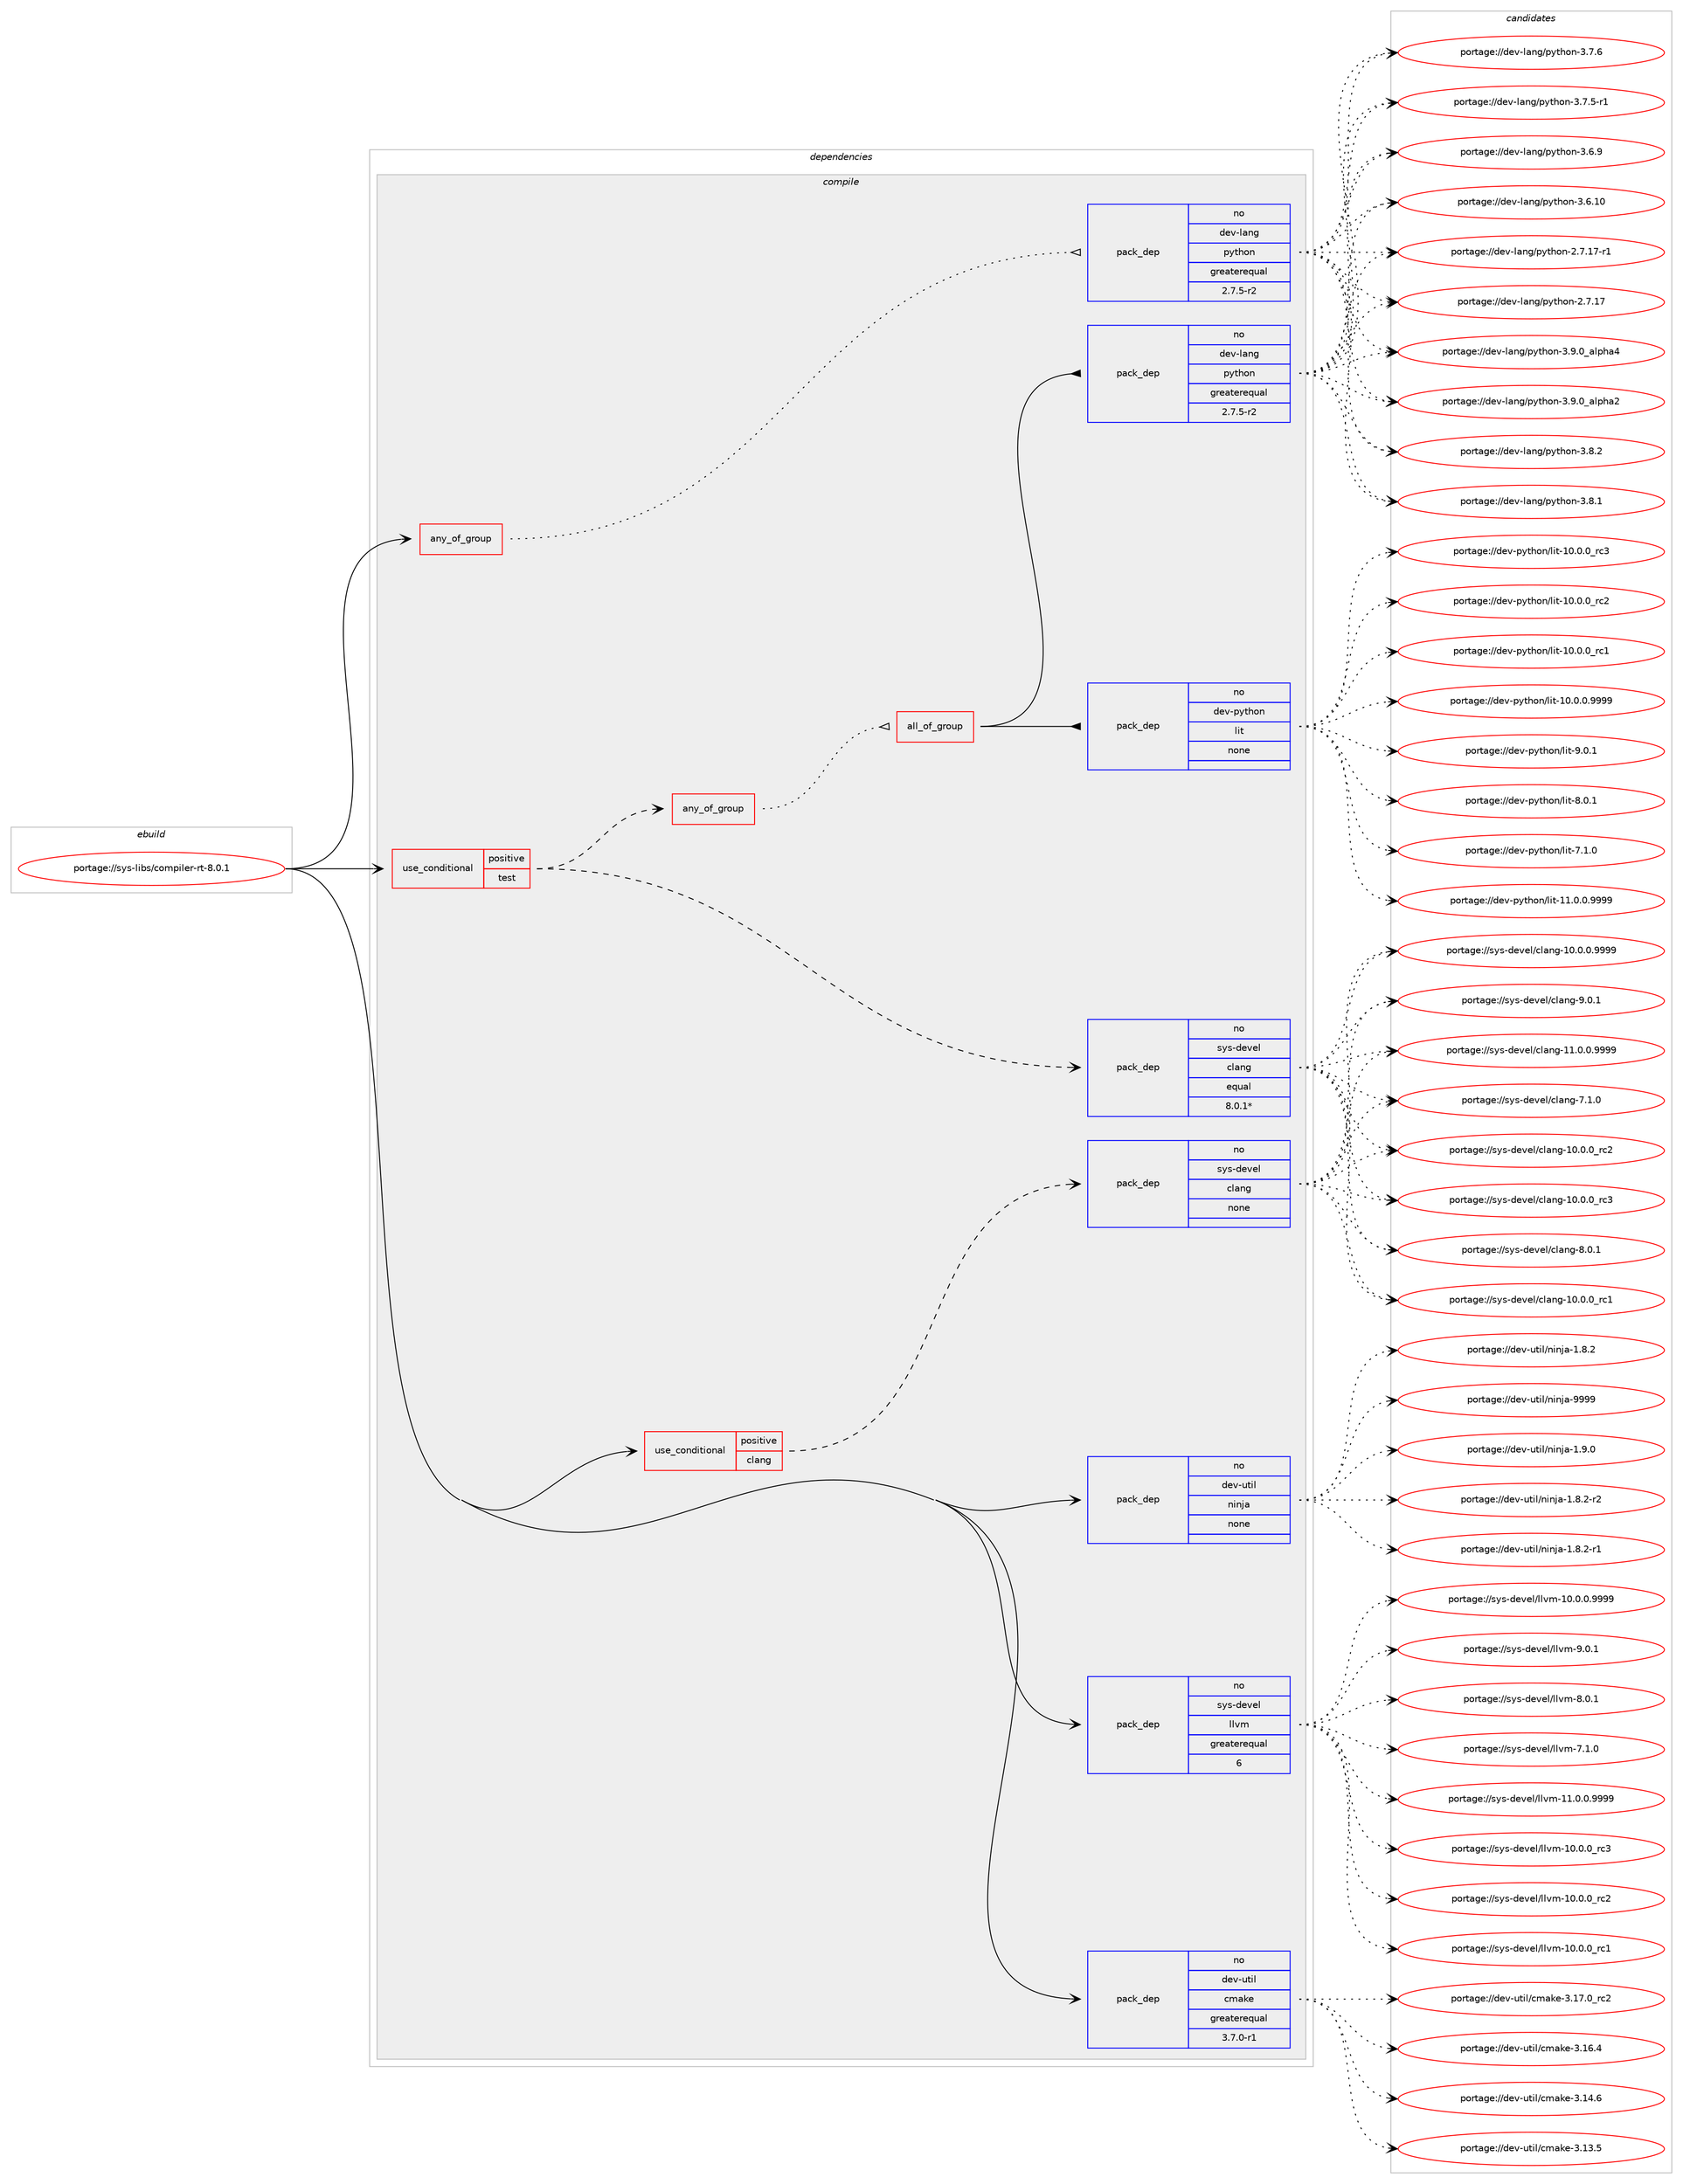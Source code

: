 digraph prolog {

# *************
# Graph options
# *************

newrank=true;
concentrate=true;
compound=true;
graph [rankdir=LR,fontname=Helvetica,fontsize=10,ranksep=1.5];#, ranksep=2.5, nodesep=0.2];
edge  [arrowhead=vee];
node  [fontname=Helvetica,fontsize=10];

# **********
# The ebuild
# **********

subgraph cluster_leftcol {
color=gray;
rank=same;
label=<<i>ebuild</i>>;
id [label="portage://sys-libs/compiler-rt-8.0.1", color=red, width=4, href="../sys-libs/compiler-rt-8.0.1.svg"];
}

# ****************
# The dependencies
# ****************

subgraph cluster_midcol {
color=gray;
label=<<i>dependencies</i>>;
subgraph cluster_compile {
fillcolor="#eeeeee";
style=filled;
label=<<i>compile</i>>;
subgraph any701 {
dependency27746 [label=<<TABLE BORDER="0" CELLBORDER="1" CELLSPACING="0" CELLPADDING="4"><TR><TD CELLPADDING="10">any_of_group</TD></TR></TABLE>>, shape=none, color=red];subgraph pack22067 {
dependency27747 [label=<<TABLE BORDER="0" CELLBORDER="1" CELLSPACING="0" CELLPADDING="4" WIDTH="220"><TR><TD ROWSPAN="6" CELLPADDING="30">pack_dep</TD></TR><TR><TD WIDTH="110">no</TD></TR><TR><TD>dev-lang</TD></TR><TR><TD>python</TD></TR><TR><TD>greaterequal</TD></TR><TR><TD>2.7.5-r2</TD></TR></TABLE>>, shape=none, color=blue];
}
dependency27746:e -> dependency27747:w [weight=20,style="dotted",arrowhead="oinv"];
}
id:e -> dependency27746:w [weight=20,style="solid",arrowhead="vee"];
subgraph cond4953 {
dependency27748 [label=<<TABLE BORDER="0" CELLBORDER="1" CELLSPACING="0" CELLPADDING="4"><TR><TD ROWSPAN="3" CELLPADDING="10">use_conditional</TD></TR><TR><TD>positive</TD></TR><TR><TD>clang</TD></TR></TABLE>>, shape=none, color=red];
subgraph pack22068 {
dependency27749 [label=<<TABLE BORDER="0" CELLBORDER="1" CELLSPACING="0" CELLPADDING="4" WIDTH="220"><TR><TD ROWSPAN="6" CELLPADDING="30">pack_dep</TD></TR><TR><TD WIDTH="110">no</TD></TR><TR><TD>sys-devel</TD></TR><TR><TD>clang</TD></TR><TR><TD>none</TD></TR><TR><TD></TD></TR></TABLE>>, shape=none, color=blue];
}
dependency27748:e -> dependency27749:w [weight=20,style="dashed",arrowhead="vee"];
}
id:e -> dependency27748:w [weight=20,style="solid",arrowhead="vee"];
subgraph cond4954 {
dependency27750 [label=<<TABLE BORDER="0" CELLBORDER="1" CELLSPACING="0" CELLPADDING="4"><TR><TD ROWSPAN="3" CELLPADDING="10">use_conditional</TD></TR><TR><TD>positive</TD></TR><TR><TD>test</TD></TR></TABLE>>, shape=none, color=red];
subgraph any702 {
dependency27751 [label=<<TABLE BORDER="0" CELLBORDER="1" CELLSPACING="0" CELLPADDING="4"><TR><TD CELLPADDING="10">any_of_group</TD></TR></TABLE>>, shape=none, color=red];subgraph all28 {
dependency27752 [label=<<TABLE BORDER="0" CELLBORDER="1" CELLSPACING="0" CELLPADDING="4"><TR><TD CELLPADDING="10">all_of_group</TD></TR></TABLE>>, shape=none, color=red];subgraph pack22069 {
dependency27753 [label=<<TABLE BORDER="0" CELLBORDER="1" CELLSPACING="0" CELLPADDING="4" WIDTH="220"><TR><TD ROWSPAN="6" CELLPADDING="30">pack_dep</TD></TR><TR><TD WIDTH="110">no</TD></TR><TR><TD>dev-lang</TD></TR><TR><TD>python</TD></TR><TR><TD>greaterequal</TD></TR><TR><TD>2.7.5-r2</TD></TR></TABLE>>, shape=none, color=blue];
}
dependency27752:e -> dependency27753:w [weight=20,style="solid",arrowhead="inv"];
subgraph pack22070 {
dependency27754 [label=<<TABLE BORDER="0" CELLBORDER="1" CELLSPACING="0" CELLPADDING="4" WIDTH="220"><TR><TD ROWSPAN="6" CELLPADDING="30">pack_dep</TD></TR><TR><TD WIDTH="110">no</TD></TR><TR><TD>dev-python</TD></TR><TR><TD>lit</TD></TR><TR><TD>none</TD></TR><TR><TD></TD></TR></TABLE>>, shape=none, color=blue];
}
dependency27752:e -> dependency27754:w [weight=20,style="solid",arrowhead="inv"];
}
dependency27751:e -> dependency27752:w [weight=20,style="dotted",arrowhead="oinv"];
}
dependency27750:e -> dependency27751:w [weight=20,style="dashed",arrowhead="vee"];
subgraph pack22071 {
dependency27755 [label=<<TABLE BORDER="0" CELLBORDER="1" CELLSPACING="0" CELLPADDING="4" WIDTH="220"><TR><TD ROWSPAN="6" CELLPADDING="30">pack_dep</TD></TR><TR><TD WIDTH="110">no</TD></TR><TR><TD>sys-devel</TD></TR><TR><TD>clang</TD></TR><TR><TD>equal</TD></TR><TR><TD>8.0.1*</TD></TR></TABLE>>, shape=none, color=blue];
}
dependency27750:e -> dependency27755:w [weight=20,style="dashed",arrowhead="vee"];
}
id:e -> dependency27750:w [weight=20,style="solid",arrowhead="vee"];
subgraph pack22072 {
dependency27756 [label=<<TABLE BORDER="0" CELLBORDER="1" CELLSPACING="0" CELLPADDING="4" WIDTH="220"><TR><TD ROWSPAN="6" CELLPADDING="30">pack_dep</TD></TR><TR><TD WIDTH="110">no</TD></TR><TR><TD>dev-util</TD></TR><TR><TD>cmake</TD></TR><TR><TD>greaterequal</TD></TR><TR><TD>3.7.0-r1</TD></TR></TABLE>>, shape=none, color=blue];
}
id:e -> dependency27756:w [weight=20,style="solid",arrowhead="vee"];
subgraph pack22073 {
dependency27757 [label=<<TABLE BORDER="0" CELLBORDER="1" CELLSPACING="0" CELLPADDING="4" WIDTH="220"><TR><TD ROWSPAN="6" CELLPADDING="30">pack_dep</TD></TR><TR><TD WIDTH="110">no</TD></TR><TR><TD>dev-util</TD></TR><TR><TD>ninja</TD></TR><TR><TD>none</TD></TR><TR><TD></TD></TR></TABLE>>, shape=none, color=blue];
}
id:e -> dependency27757:w [weight=20,style="solid",arrowhead="vee"];
subgraph pack22074 {
dependency27758 [label=<<TABLE BORDER="0" CELLBORDER="1" CELLSPACING="0" CELLPADDING="4" WIDTH="220"><TR><TD ROWSPAN="6" CELLPADDING="30">pack_dep</TD></TR><TR><TD WIDTH="110">no</TD></TR><TR><TD>sys-devel</TD></TR><TR><TD>llvm</TD></TR><TR><TD>greaterequal</TD></TR><TR><TD>6</TD></TR></TABLE>>, shape=none, color=blue];
}
id:e -> dependency27758:w [weight=20,style="solid",arrowhead="vee"];
}
subgraph cluster_compileandrun {
fillcolor="#eeeeee";
style=filled;
label=<<i>compile and run</i>>;
}
subgraph cluster_run {
fillcolor="#eeeeee";
style=filled;
label=<<i>run</i>>;
}
}

# **************
# The candidates
# **************

subgraph cluster_choices {
rank=same;
color=gray;
label=<<i>candidates</i>>;

subgraph choice22067 {
color=black;
nodesep=1;
choice10010111845108971101034711212111610411111045514657464895971081121049752 [label="portage://dev-lang/python-3.9.0_alpha4", color=red, width=4,href="../dev-lang/python-3.9.0_alpha4.svg"];
choice10010111845108971101034711212111610411111045514657464895971081121049750 [label="portage://dev-lang/python-3.9.0_alpha2", color=red, width=4,href="../dev-lang/python-3.9.0_alpha2.svg"];
choice100101118451089711010347112121116104111110455146564650 [label="portage://dev-lang/python-3.8.2", color=red, width=4,href="../dev-lang/python-3.8.2.svg"];
choice100101118451089711010347112121116104111110455146564649 [label="portage://dev-lang/python-3.8.1", color=red, width=4,href="../dev-lang/python-3.8.1.svg"];
choice100101118451089711010347112121116104111110455146554654 [label="portage://dev-lang/python-3.7.6", color=red, width=4,href="../dev-lang/python-3.7.6.svg"];
choice1001011184510897110103471121211161041111104551465546534511449 [label="portage://dev-lang/python-3.7.5-r1", color=red, width=4,href="../dev-lang/python-3.7.5-r1.svg"];
choice100101118451089711010347112121116104111110455146544657 [label="portage://dev-lang/python-3.6.9", color=red, width=4,href="../dev-lang/python-3.6.9.svg"];
choice10010111845108971101034711212111610411111045514654464948 [label="portage://dev-lang/python-3.6.10", color=red, width=4,href="../dev-lang/python-3.6.10.svg"];
choice100101118451089711010347112121116104111110455046554649554511449 [label="portage://dev-lang/python-2.7.17-r1", color=red, width=4,href="../dev-lang/python-2.7.17-r1.svg"];
choice10010111845108971101034711212111610411111045504655464955 [label="portage://dev-lang/python-2.7.17", color=red, width=4,href="../dev-lang/python-2.7.17.svg"];
dependency27747:e -> choice10010111845108971101034711212111610411111045514657464895971081121049752:w [style=dotted,weight="100"];
dependency27747:e -> choice10010111845108971101034711212111610411111045514657464895971081121049750:w [style=dotted,weight="100"];
dependency27747:e -> choice100101118451089711010347112121116104111110455146564650:w [style=dotted,weight="100"];
dependency27747:e -> choice100101118451089711010347112121116104111110455146564649:w [style=dotted,weight="100"];
dependency27747:e -> choice100101118451089711010347112121116104111110455146554654:w [style=dotted,weight="100"];
dependency27747:e -> choice1001011184510897110103471121211161041111104551465546534511449:w [style=dotted,weight="100"];
dependency27747:e -> choice100101118451089711010347112121116104111110455146544657:w [style=dotted,weight="100"];
dependency27747:e -> choice10010111845108971101034711212111610411111045514654464948:w [style=dotted,weight="100"];
dependency27747:e -> choice100101118451089711010347112121116104111110455046554649554511449:w [style=dotted,weight="100"];
dependency27747:e -> choice10010111845108971101034711212111610411111045504655464955:w [style=dotted,weight="100"];
}
subgraph choice22068 {
color=black;
nodesep=1;
choice11512111545100101118101108479910897110103455746484649 [label="portage://sys-devel/clang-9.0.1", color=red, width=4,href="../sys-devel/clang-9.0.1.svg"];
choice11512111545100101118101108479910897110103455646484649 [label="portage://sys-devel/clang-8.0.1", color=red, width=4,href="../sys-devel/clang-8.0.1.svg"];
choice11512111545100101118101108479910897110103455546494648 [label="portage://sys-devel/clang-7.1.0", color=red, width=4,href="../sys-devel/clang-7.1.0.svg"];
choice11512111545100101118101108479910897110103454949464846484657575757 [label="portage://sys-devel/clang-11.0.0.9999", color=red, width=4,href="../sys-devel/clang-11.0.0.9999.svg"];
choice1151211154510010111810110847991089711010345494846484648951149951 [label="portage://sys-devel/clang-10.0.0_rc3", color=red, width=4,href="../sys-devel/clang-10.0.0_rc3.svg"];
choice1151211154510010111810110847991089711010345494846484648951149950 [label="portage://sys-devel/clang-10.0.0_rc2", color=red, width=4,href="../sys-devel/clang-10.0.0_rc2.svg"];
choice1151211154510010111810110847991089711010345494846484648951149949 [label="portage://sys-devel/clang-10.0.0_rc1", color=red, width=4,href="../sys-devel/clang-10.0.0_rc1.svg"];
choice11512111545100101118101108479910897110103454948464846484657575757 [label="portage://sys-devel/clang-10.0.0.9999", color=red, width=4,href="../sys-devel/clang-10.0.0.9999.svg"];
dependency27749:e -> choice11512111545100101118101108479910897110103455746484649:w [style=dotted,weight="100"];
dependency27749:e -> choice11512111545100101118101108479910897110103455646484649:w [style=dotted,weight="100"];
dependency27749:e -> choice11512111545100101118101108479910897110103455546494648:w [style=dotted,weight="100"];
dependency27749:e -> choice11512111545100101118101108479910897110103454949464846484657575757:w [style=dotted,weight="100"];
dependency27749:e -> choice1151211154510010111810110847991089711010345494846484648951149951:w [style=dotted,weight="100"];
dependency27749:e -> choice1151211154510010111810110847991089711010345494846484648951149950:w [style=dotted,weight="100"];
dependency27749:e -> choice1151211154510010111810110847991089711010345494846484648951149949:w [style=dotted,weight="100"];
dependency27749:e -> choice11512111545100101118101108479910897110103454948464846484657575757:w [style=dotted,weight="100"];
}
subgraph choice22069 {
color=black;
nodesep=1;
choice10010111845108971101034711212111610411111045514657464895971081121049752 [label="portage://dev-lang/python-3.9.0_alpha4", color=red, width=4,href="../dev-lang/python-3.9.0_alpha4.svg"];
choice10010111845108971101034711212111610411111045514657464895971081121049750 [label="portage://dev-lang/python-3.9.0_alpha2", color=red, width=4,href="../dev-lang/python-3.9.0_alpha2.svg"];
choice100101118451089711010347112121116104111110455146564650 [label="portage://dev-lang/python-3.8.2", color=red, width=4,href="../dev-lang/python-3.8.2.svg"];
choice100101118451089711010347112121116104111110455146564649 [label="portage://dev-lang/python-3.8.1", color=red, width=4,href="../dev-lang/python-3.8.1.svg"];
choice100101118451089711010347112121116104111110455146554654 [label="portage://dev-lang/python-3.7.6", color=red, width=4,href="../dev-lang/python-3.7.6.svg"];
choice1001011184510897110103471121211161041111104551465546534511449 [label="portage://dev-lang/python-3.7.5-r1", color=red, width=4,href="../dev-lang/python-3.7.5-r1.svg"];
choice100101118451089711010347112121116104111110455146544657 [label="portage://dev-lang/python-3.6.9", color=red, width=4,href="../dev-lang/python-3.6.9.svg"];
choice10010111845108971101034711212111610411111045514654464948 [label="portage://dev-lang/python-3.6.10", color=red, width=4,href="../dev-lang/python-3.6.10.svg"];
choice100101118451089711010347112121116104111110455046554649554511449 [label="portage://dev-lang/python-2.7.17-r1", color=red, width=4,href="../dev-lang/python-2.7.17-r1.svg"];
choice10010111845108971101034711212111610411111045504655464955 [label="portage://dev-lang/python-2.7.17", color=red, width=4,href="../dev-lang/python-2.7.17.svg"];
dependency27753:e -> choice10010111845108971101034711212111610411111045514657464895971081121049752:w [style=dotted,weight="100"];
dependency27753:e -> choice10010111845108971101034711212111610411111045514657464895971081121049750:w [style=dotted,weight="100"];
dependency27753:e -> choice100101118451089711010347112121116104111110455146564650:w [style=dotted,weight="100"];
dependency27753:e -> choice100101118451089711010347112121116104111110455146564649:w [style=dotted,weight="100"];
dependency27753:e -> choice100101118451089711010347112121116104111110455146554654:w [style=dotted,weight="100"];
dependency27753:e -> choice1001011184510897110103471121211161041111104551465546534511449:w [style=dotted,weight="100"];
dependency27753:e -> choice100101118451089711010347112121116104111110455146544657:w [style=dotted,weight="100"];
dependency27753:e -> choice10010111845108971101034711212111610411111045514654464948:w [style=dotted,weight="100"];
dependency27753:e -> choice100101118451089711010347112121116104111110455046554649554511449:w [style=dotted,weight="100"];
dependency27753:e -> choice10010111845108971101034711212111610411111045504655464955:w [style=dotted,weight="100"];
}
subgraph choice22070 {
color=black;
nodesep=1;
choice1001011184511212111610411111047108105116455746484649 [label="portage://dev-python/lit-9.0.1", color=red, width=4,href="../dev-python/lit-9.0.1.svg"];
choice1001011184511212111610411111047108105116455646484649 [label="portage://dev-python/lit-8.0.1", color=red, width=4,href="../dev-python/lit-8.0.1.svg"];
choice1001011184511212111610411111047108105116455546494648 [label="portage://dev-python/lit-7.1.0", color=red, width=4,href="../dev-python/lit-7.1.0.svg"];
choice1001011184511212111610411111047108105116454949464846484657575757 [label="portage://dev-python/lit-11.0.0.9999", color=red, width=4,href="../dev-python/lit-11.0.0.9999.svg"];
choice100101118451121211161041111104710810511645494846484648951149951 [label="portage://dev-python/lit-10.0.0_rc3", color=red, width=4,href="../dev-python/lit-10.0.0_rc3.svg"];
choice100101118451121211161041111104710810511645494846484648951149950 [label="portage://dev-python/lit-10.0.0_rc2", color=red, width=4,href="../dev-python/lit-10.0.0_rc2.svg"];
choice100101118451121211161041111104710810511645494846484648951149949 [label="portage://dev-python/lit-10.0.0_rc1", color=red, width=4,href="../dev-python/lit-10.0.0_rc1.svg"];
choice1001011184511212111610411111047108105116454948464846484657575757 [label="portage://dev-python/lit-10.0.0.9999", color=red, width=4,href="../dev-python/lit-10.0.0.9999.svg"];
dependency27754:e -> choice1001011184511212111610411111047108105116455746484649:w [style=dotted,weight="100"];
dependency27754:e -> choice1001011184511212111610411111047108105116455646484649:w [style=dotted,weight="100"];
dependency27754:e -> choice1001011184511212111610411111047108105116455546494648:w [style=dotted,weight="100"];
dependency27754:e -> choice1001011184511212111610411111047108105116454949464846484657575757:w [style=dotted,weight="100"];
dependency27754:e -> choice100101118451121211161041111104710810511645494846484648951149951:w [style=dotted,weight="100"];
dependency27754:e -> choice100101118451121211161041111104710810511645494846484648951149950:w [style=dotted,weight="100"];
dependency27754:e -> choice100101118451121211161041111104710810511645494846484648951149949:w [style=dotted,weight="100"];
dependency27754:e -> choice1001011184511212111610411111047108105116454948464846484657575757:w [style=dotted,weight="100"];
}
subgraph choice22071 {
color=black;
nodesep=1;
choice11512111545100101118101108479910897110103455746484649 [label="portage://sys-devel/clang-9.0.1", color=red, width=4,href="../sys-devel/clang-9.0.1.svg"];
choice11512111545100101118101108479910897110103455646484649 [label="portage://sys-devel/clang-8.0.1", color=red, width=4,href="../sys-devel/clang-8.0.1.svg"];
choice11512111545100101118101108479910897110103455546494648 [label="portage://sys-devel/clang-7.1.0", color=red, width=4,href="../sys-devel/clang-7.1.0.svg"];
choice11512111545100101118101108479910897110103454949464846484657575757 [label="portage://sys-devel/clang-11.0.0.9999", color=red, width=4,href="../sys-devel/clang-11.0.0.9999.svg"];
choice1151211154510010111810110847991089711010345494846484648951149951 [label="portage://sys-devel/clang-10.0.0_rc3", color=red, width=4,href="../sys-devel/clang-10.0.0_rc3.svg"];
choice1151211154510010111810110847991089711010345494846484648951149950 [label="portage://sys-devel/clang-10.0.0_rc2", color=red, width=4,href="../sys-devel/clang-10.0.0_rc2.svg"];
choice1151211154510010111810110847991089711010345494846484648951149949 [label="portage://sys-devel/clang-10.0.0_rc1", color=red, width=4,href="../sys-devel/clang-10.0.0_rc1.svg"];
choice11512111545100101118101108479910897110103454948464846484657575757 [label="portage://sys-devel/clang-10.0.0.9999", color=red, width=4,href="../sys-devel/clang-10.0.0.9999.svg"];
dependency27755:e -> choice11512111545100101118101108479910897110103455746484649:w [style=dotted,weight="100"];
dependency27755:e -> choice11512111545100101118101108479910897110103455646484649:w [style=dotted,weight="100"];
dependency27755:e -> choice11512111545100101118101108479910897110103455546494648:w [style=dotted,weight="100"];
dependency27755:e -> choice11512111545100101118101108479910897110103454949464846484657575757:w [style=dotted,weight="100"];
dependency27755:e -> choice1151211154510010111810110847991089711010345494846484648951149951:w [style=dotted,weight="100"];
dependency27755:e -> choice1151211154510010111810110847991089711010345494846484648951149950:w [style=dotted,weight="100"];
dependency27755:e -> choice1151211154510010111810110847991089711010345494846484648951149949:w [style=dotted,weight="100"];
dependency27755:e -> choice11512111545100101118101108479910897110103454948464846484657575757:w [style=dotted,weight="100"];
}
subgraph choice22072 {
color=black;
nodesep=1;
choice1001011184511711610510847991099710710145514649554648951149950 [label="portage://dev-util/cmake-3.17.0_rc2", color=red, width=4,href="../dev-util/cmake-3.17.0_rc2.svg"];
choice1001011184511711610510847991099710710145514649544652 [label="portage://dev-util/cmake-3.16.4", color=red, width=4,href="../dev-util/cmake-3.16.4.svg"];
choice1001011184511711610510847991099710710145514649524654 [label="portage://dev-util/cmake-3.14.6", color=red, width=4,href="../dev-util/cmake-3.14.6.svg"];
choice1001011184511711610510847991099710710145514649514653 [label="portage://dev-util/cmake-3.13.5", color=red, width=4,href="../dev-util/cmake-3.13.5.svg"];
dependency27756:e -> choice1001011184511711610510847991099710710145514649554648951149950:w [style=dotted,weight="100"];
dependency27756:e -> choice1001011184511711610510847991099710710145514649544652:w [style=dotted,weight="100"];
dependency27756:e -> choice1001011184511711610510847991099710710145514649524654:w [style=dotted,weight="100"];
dependency27756:e -> choice1001011184511711610510847991099710710145514649514653:w [style=dotted,weight="100"];
}
subgraph choice22073 {
color=black;
nodesep=1;
choice1001011184511711610510847110105110106974557575757 [label="portage://dev-util/ninja-9999", color=red, width=4,href="../dev-util/ninja-9999.svg"];
choice100101118451171161051084711010511010697454946574648 [label="portage://dev-util/ninja-1.9.0", color=red, width=4,href="../dev-util/ninja-1.9.0.svg"];
choice1001011184511711610510847110105110106974549465646504511450 [label="portage://dev-util/ninja-1.8.2-r2", color=red, width=4,href="../dev-util/ninja-1.8.2-r2.svg"];
choice1001011184511711610510847110105110106974549465646504511449 [label="portage://dev-util/ninja-1.8.2-r1", color=red, width=4,href="../dev-util/ninja-1.8.2-r1.svg"];
choice100101118451171161051084711010511010697454946564650 [label="portage://dev-util/ninja-1.8.2", color=red, width=4,href="../dev-util/ninja-1.8.2.svg"];
dependency27757:e -> choice1001011184511711610510847110105110106974557575757:w [style=dotted,weight="100"];
dependency27757:e -> choice100101118451171161051084711010511010697454946574648:w [style=dotted,weight="100"];
dependency27757:e -> choice1001011184511711610510847110105110106974549465646504511450:w [style=dotted,weight="100"];
dependency27757:e -> choice1001011184511711610510847110105110106974549465646504511449:w [style=dotted,weight="100"];
dependency27757:e -> choice100101118451171161051084711010511010697454946564650:w [style=dotted,weight="100"];
}
subgraph choice22074 {
color=black;
nodesep=1;
choice1151211154510010111810110847108108118109455746484649 [label="portage://sys-devel/llvm-9.0.1", color=red, width=4,href="../sys-devel/llvm-9.0.1.svg"];
choice1151211154510010111810110847108108118109455646484649 [label="portage://sys-devel/llvm-8.0.1", color=red, width=4,href="../sys-devel/llvm-8.0.1.svg"];
choice1151211154510010111810110847108108118109455546494648 [label="portage://sys-devel/llvm-7.1.0", color=red, width=4,href="../sys-devel/llvm-7.1.0.svg"];
choice1151211154510010111810110847108108118109454949464846484657575757 [label="portage://sys-devel/llvm-11.0.0.9999", color=red, width=4,href="../sys-devel/llvm-11.0.0.9999.svg"];
choice115121115451001011181011084710810811810945494846484648951149951 [label="portage://sys-devel/llvm-10.0.0_rc3", color=red, width=4,href="../sys-devel/llvm-10.0.0_rc3.svg"];
choice115121115451001011181011084710810811810945494846484648951149950 [label="portage://sys-devel/llvm-10.0.0_rc2", color=red, width=4,href="../sys-devel/llvm-10.0.0_rc2.svg"];
choice115121115451001011181011084710810811810945494846484648951149949 [label="portage://sys-devel/llvm-10.0.0_rc1", color=red, width=4,href="../sys-devel/llvm-10.0.0_rc1.svg"];
choice1151211154510010111810110847108108118109454948464846484657575757 [label="portage://sys-devel/llvm-10.0.0.9999", color=red, width=4,href="../sys-devel/llvm-10.0.0.9999.svg"];
dependency27758:e -> choice1151211154510010111810110847108108118109455746484649:w [style=dotted,weight="100"];
dependency27758:e -> choice1151211154510010111810110847108108118109455646484649:w [style=dotted,weight="100"];
dependency27758:e -> choice1151211154510010111810110847108108118109455546494648:w [style=dotted,weight="100"];
dependency27758:e -> choice1151211154510010111810110847108108118109454949464846484657575757:w [style=dotted,weight="100"];
dependency27758:e -> choice115121115451001011181011084710810811810945494846484648951149951:w [style=dotted,weight="100"];
dependency27758:e -> choice115121115451001011181011084710810811810945494846484648951149950:w [style=dotted,weight="100"];
dependency27758:e -> choice115121115451001011181011084710810811810945494846484648951149949:w [style=dotted,weight="100"];
dependency27758:e -> choice1151211154510010111810110847108108118109454948464846484657575757:w [style=dotted,weight="100"];
}
}

}
